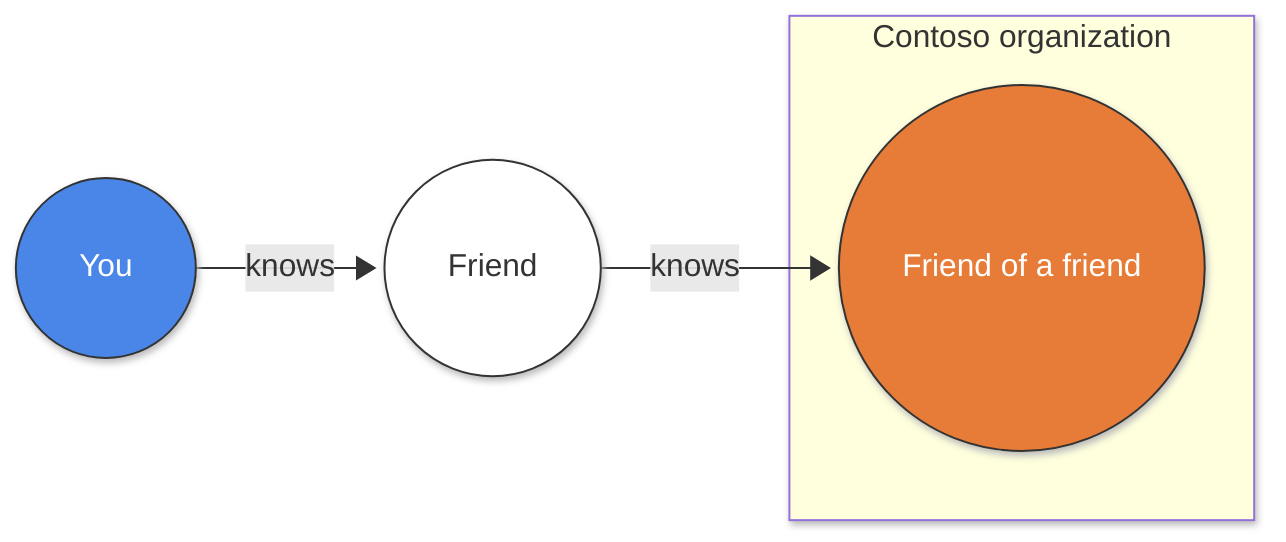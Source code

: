 ---
config:
  look: neo
  theme: default
---
flowchart LR
    You((You)) -- "knows" --> Friend((Friend))
    Friend -- "knows" --> FriendOfFriend((Friend of a friend))
    
    subgraph "Contoso organization"
        FriendOfFriend
    end
    
    classDef you fill:#4a86e8,stroke:#333,color:white
    classDef friend fill:white,stroke:#333
    classDef fof fill:#e67c37,stroke:#333,color:white
    
    class You you
    class Friend friend
    class FriendOfFriend fof